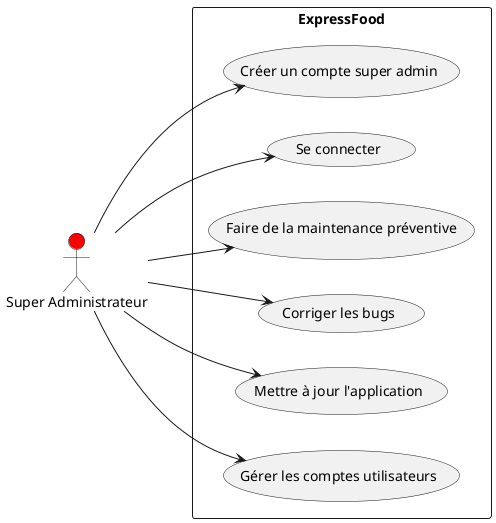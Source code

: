 
@startuml SuperAdministrateur

left to right direction

actor "Super Administrateur" as SuperAdministrateur #Red

rectangle ExpressFood {
  usecase "Créer un compte super admin" as UC1
  usecase "Se connecter" as UC2
  usecase "Faire de la maintenance préventive" as UC3
  usecase "Corriger les bugs" as UC4
  usecase "Mettre à jour l'application" as UC5
  usecase "Gérer les comptes utilisateurs" as UC6
}

SuperAdministrateur --> UC1
SuperAdministrateur --> UC2
SuperAdministrateur --> UC3
SuperAdministrateur --> UC4
SuperAdministrateur --> UC5
SuperAdministrateur --> UC6

@enduml
